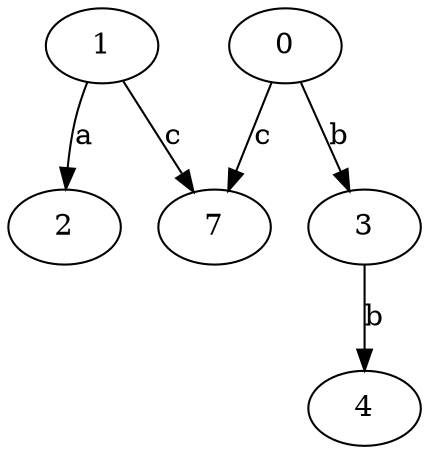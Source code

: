 strict digraph  {
1;
2;
3;
4;
0;
7;
1 -> 2  [label=a];
1 -> 7  [label=c];
3 -> 4  [label=b];
0 -> 3  [label=b];
0 -> 7  [label=c];
}
